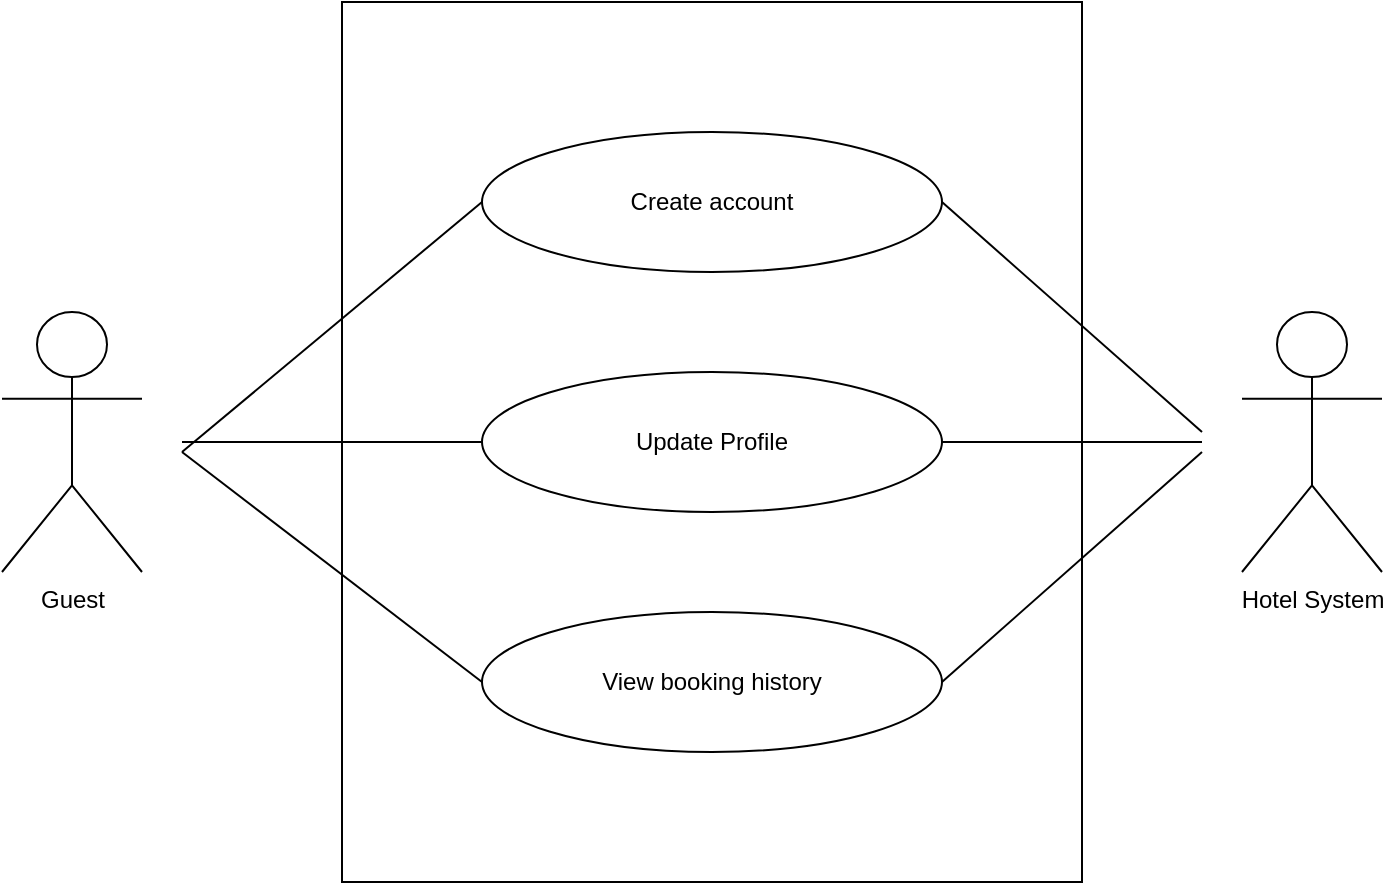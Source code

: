 <mxfile version="24.7.16">
  <diagram name="Page-1" id="HjitIE8cfVeCvQmA_SaP">
    <mxGraphModel grid="1" page="1" gridSize="10" guides="1" tooltips="1" connect="1" arrows="1" fold="1" pageScale="1" pageWidth="850" pageHeight="1100" math="0" shadow="0">
      <root>
        <mxCell id="0" />
        <mxCell id="1" parent="0" />
        <mxCell id="lBE25YySIAU9G8c4cDmL-1" value="" style="rounded=0;whiteSpace=wrap;html=1;" vertex="1" parent="1">
          <mxGeometry x="250" y="115" width="370" height="440" as="geometry" />
        </mxCell>
        <mxCell id="lBE25YySIAU9G8c4cDmL-2" value="Guest" style="shape=umlActor;verticalLabelPosition=bottom;verticalAlign=top;html=1;" vertex="1" parent="1">
          <mxGeometry x="80" y="270" width="70" height="130" as="geometry" />
        </mxCell>
        <mxCell id="lBE25YySIAU9G8c4cDmL-3" value="Hotel System&lt;div&gt;&lt;br&gt;&lt;/div&gt;" style="shape=umlActor;verticalLabelPosition=bottom;verticalAlign=top;html=1;" vertex="1" parent="1">
          <mxGeometry x="700" y="270" width="70" height="130" as="geometry" />
        </mxCell>
        <mxCell id="lBE25YySIAU9G8c4cDmL-4" value="Create account" style="ellipse;whiteSpace=wrap;html=1;" vertex="1" parent="1">
          <mxGeometry x="320" y="180" width="230" height="70" as="geometry" />
        </mxCell>
        <mxCell id="lBE25YySIAU9G8c4cDmL-5" value="Update Profile" style="ellipse;whiteSpace=wrap;html=1;" vertex="1" parent="1">
          <mxGeometry x="320" y="300" width="230" height="70" as="geometry" />
        </mxCell>
        <mxCell id="lBE25YySIAU9G8c4cDmL-6" value="View booking history" style="ellipse;whiteSpace=wrap;html=1;" vertex="1" parent="1">
          <mxGeometry x="320" y="420" width="230" height="70" as="geometry" />
        </mxCell>
        <mxCell id="lBE25YySIAU9G8c4cDmL-8" value="" style="endArrow=none;html=1;rounded=0;entryX=0;entryY=0.5;entryDx=0;entryDy=0;" edge="1" parent="1" target="lBE25YySIAU9G8c4cDmL-4">
          <mxGeometry width="50" height="50" relative="1" as="geometry">
            <mxPoint x="170" y="340" as="sourcePoint" />
            <mxPoint x="450" y="420" as="targetPoint" />
          </mxGeometry>
        </mxCell>
        <mxCell id="lBE25YySIAU9G8c4cDmL-9" value="" style="endArrow=none;html=1;rounded=0;entryX=0;entryY=0.5;entryDx=0;entryDy=0;" edge="1" parent="1" target="lBE25YySIAU9G8c4cDmL-5">
          <mxGeometry width="50" height="50" relative="1" as="geometry">
            <mxPoint x="170" y="335" as="sourcePoint" />
            <mxPoint x="330" y="225" as="targetPoint" />
          </mxGeometry>
        </mxCell>
        <mxCell id="lBE25YySIAU9G8c4cDmL-10" value="" style="endArrow=none;html=1;rounded=0;entryX=0;entryY=0.5;entryDx=0;entryDy=0;" edge="1" parent="1" target="lBE25YySIAU9G8c4cDmL-6">
          <mxGeometry width="50" height="50" relative="1" as="geometry">
            <mxPoint x="170" y="340" as="sourcePoint" />
            <mxPoint x="330" y="345" as="targetPoint" />
          </mxGeometry>
        </mxCell>
        <mxCell id="lBE25YySIAU9G8c4cDmL-11" value="" style="endArrow=none;html=1;rounded=0;exitX=1;exitY=0.5;exitDx=0;exitDy=0;" edge="1" parent="1" source="lBE25YySIAU9G8c4cDmL-5">
          <mxGeometry width="50" height="50" relative="1" as="geometry">
            <mxPoint x="400" y="270" as="sourcePoint" />
            <mxPoint x="680" y="335" as="targetPoint" />
          </mxGeometry>
        </mxCell>
        <mxCell id="lBE25YySIAU9G8c4cDmL-12" value="" style="endArrow=none;html=1;rounded=0;exitX=1;exitY=0.5;exitDx=0;exitDy=0;" edge="1" parent="1" source="lBE25YySIAU9G8c4cDmL-6">
          <mxGeometry width="50" height="50" relative="1" as="geometry">
            <mxPoint x="560" y="345" as="sourcePoint" />
            <mxPoint x="680" y="340" as="targetPoint" />
          </mxGeometry>
        </mxCell>
        <mxCell id="lBE25YySIAU9G8c4cDmL-13" value="" style="endArrow=none;html=1;rounded=0;exitX=1;exitY=0.5;exitDx=0;exitDy=0;" edge="1" parent="1" source="lBE25YySIAU9G8c4cDmL-4">
          <mxGeometry width="50" height="50" relative="1" as="geometry">
            <mxPoint x="560" y="345" as="sourcePoint" />
            <mxPoint x="680" y="330" as="targetPoint" />
          </mxGeometry>
        </mxCell>
      </root>
    </mxGraphModel>
  </diagram>
</mxfile>
